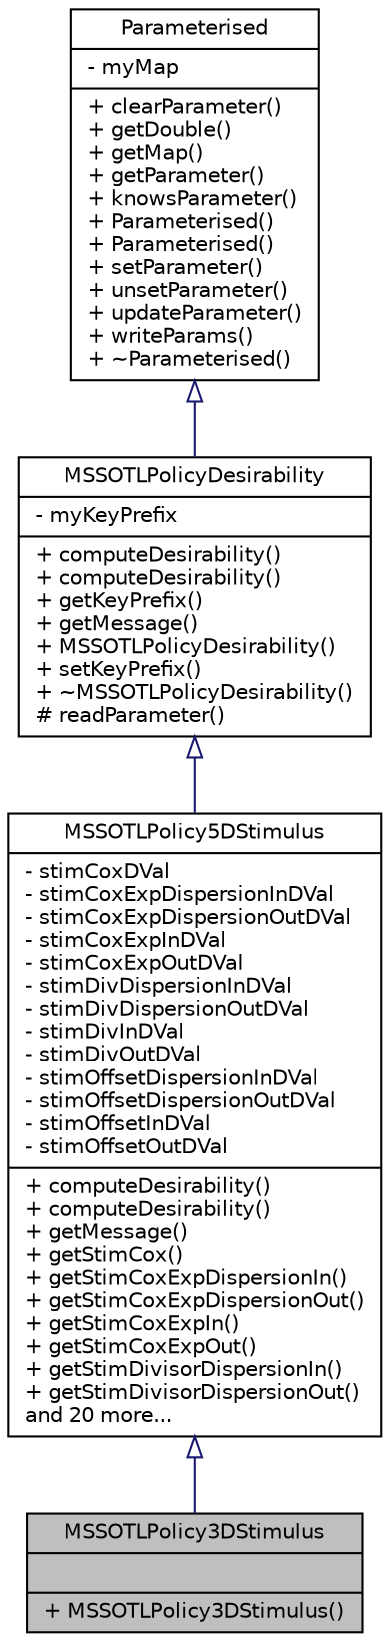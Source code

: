 digraph "MSSOTLPolicy3DStimulus"
{
  edge [fontname="Helvetica",fontsize="10",labelfontname="Helvetica",labelfontsize="10"];
  node [fontname="Helvetica",fontsize="10",shape=record];
  Node0 [label="{MSSOTLPolicy3DStimulus\n||+ MSSOTLPolicy3DStimulus()\l}",height=0.2,width=0.4,color="black", fillcolor="grey75", style="filled", fontcolor="black"];
  Node1 -> Node0 [dir="back",color="midnightblue",fontsize="10",style="solid",arrowtail="onormal",fontname="Helvetica"];
  Node1 [label="{MSSOTLPolicy5DStimulus\n|- stimCoxDVal\l- stimCoxExpDispersionInDVal\l- stimCoxExpDispersionOutDVal\l- stimCoxExpInDVal\l- stimCoxExpOutDVal\l- stimDivDispersionInDVal\l- stimDivDispersionOutDVal\l- stimDivInDVal\l- stimDivOutDVal\l- stimOffsetDispersionInDVal\l- stimOffsetDispersionOutDVal\l- stimOffsetInDVal\l- stimOffsetOutDVal\l|+ computeDesirability()\l+ computeDesirability()\l+ getMessage()\l+ getStimCox()\l+ getStimCoxExpDispersionIn()\l+ getStimCoxExpDispersionOut()\l+ getStimCoxExpIn()\l+ getStimCoxExpOut()\l+ getStimDivisorDispersionIn()\l+ getStimDivisorDispersionOut()\land 20 more...\l}",height=0.2,width=0.4,color="black", fillcolor="white", style="filled",URL="$d9/d92/class_m_s_s_o_t_l_policy5_d_stimulus.html"];
  Node2 -> Node1 [dir="back",color="midnightblue",fontsize="10",style="solid",arrowtail="onormal",fontname="Helvetica"];
  Node2 [label="{MSSOTLPolicyDesirability\n|- myKeyPrefix\l|+ computeDesirability()\l+ computeDesirability()\l+ getKeyPrefix()\l+ getMessage()\l+ MSSOTLPolicyDesirability()\l+ setKeyPrefix()\l+ ~MSSOTLPolicyDesirability()\l# readParameter()\l}",height=0.2,width=0.4,color="black", fillcolor="white", style="filled",URL="$d5/de3/class_m_s_s_o_t_l_policy_desirability.html",tooltip="This class determines the desirability algorithm of a MSSOTLPolicy when used in combination with a hi..."];
  Node3 -> Node2 [dir="back",color="midnightblue",fontsize="10",style="solid",arrowtail="onormal",fontname="Helvetica"];
  Node3 [label="{Parameterised\n|- myMap\l|+ clearParameter()\l+ getDouble()\l+ getMap()\l+ getParameter()\l+ knowsParameter()\l+ Parameterised()\l+ Parameterised()\l+ setParameter()\l+ unsetParameter()\l+ updateParameter()\l+ writeParams()\l+ ~Parameterised()\l}",height=0.2,width=0.4,color="black", fillcolor="white", style="filled",URL="$d7/dc7/class_parameterised.html",tooltip="An upper class for objects with additional parameters. "];
}

